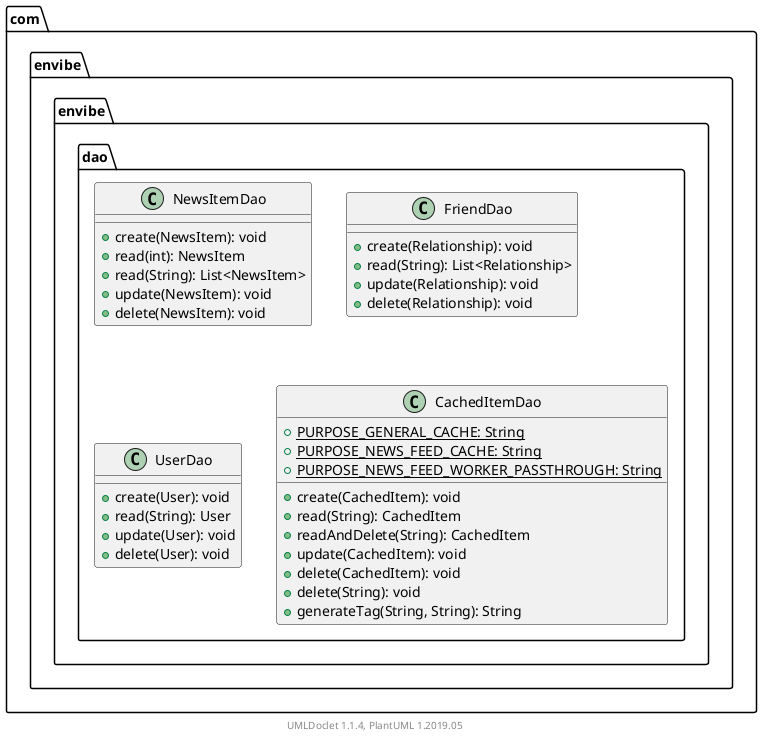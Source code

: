 @startuml

    namespace com.envibe.envibe.dao {

        class NewsItemDao [[NewsItemDao.html]] {
            +create(NewsItem): void
            +read(int): NewsItem
            +read(String): List<NewsItem>
            +update(NewsItem): void
            +delete(NewsItem): void
        }

        class FriendDao [[FriendDao.html]] {
            +create(Relationship): void
            +read(String): List<Relationship>
            +update(Relationship): void
            +delete(Relationship): void
        }

        class UserDao [[UserDao.html]] {
            +create(User): void
            +read(String): User
            +update(User): void
            +delete(User): void
        }

        class CachedItemDao [[CachedItemDao.html]] {
            {static} +PURPOSE_GENERAL_CACHE: String
            {static} +PURPOSE_NEWS_FEED_CACHE: String
            {static} +PURPOSE_NEWS_FEED_WORKER_PASSTHROUGH: String
            +create(CachedItem): void
            +read(String): CachedItem
            +readAndDelete(String): CachedItem
            +update(CachedItem): void
            +delete(CachedItem): void
            +delete(String): void
            +generateTag(String, String): String
        }

    }


    center footer UMLDoclet 1.1.4, PlantUML 1.2019.05
@enduml

